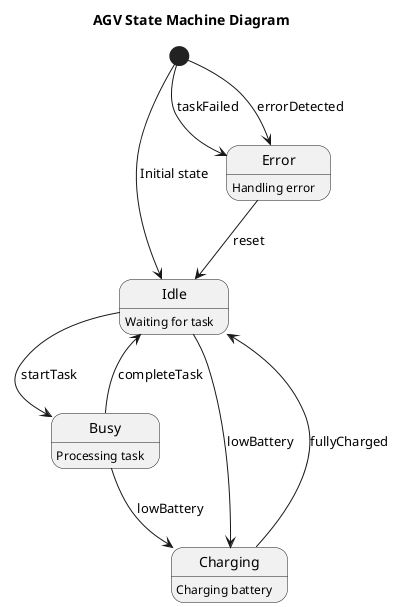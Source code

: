 @startuml
title AGV State Machine Diagram

Idle : Waiting for task
Error : Handling error
Busy : Processing task
Charging : Charging battery

[*] --> Idle : Initial state

Idle --> Busy : startTask
Busy --> Idle : completeTask
Busy --> Charging : lowBattery
Charging --> Idle : fullyCharged
Error --> Idle : reset
Idle --> Charging : lowBattery

[*] --> Error : taskFailed
[*] --> Error : errorDetected

@enduml
